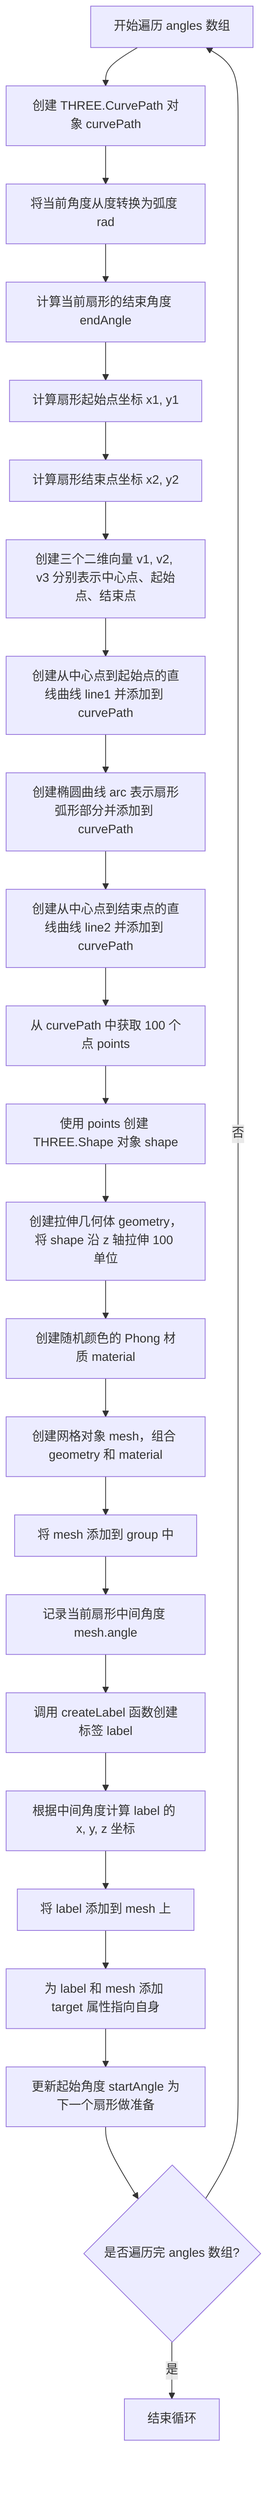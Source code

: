 graph TD
    A[开始遍历 angles 数组] --> B[创建 THREE.CurvePath 对象 curvePath]
    B --> C[将当前角度从度转换为弧度 rad]
    C --> D[计算当前扇形的结束角度 endAngle]
    D --> E[计算扇形起始点坐标 x1, y1]
    E --> F[计算扇形结束点坐标 x2, y2]
    F --> G[创建三个二维向量 v1, v2, v3 分别表示中心点、起始点、结束点]
    G --> H[创建从中心点到起始点的直线曲线 line1 并添加到 curvePath]
    H --> I[创建椭圆曲线 arc 表示扇形弧形部分并添加到 curvePath]
    I --> J[创建从中心点到结束点的直线曲线 line2 并添加到 curvePath]
    J --> K[从 curvePath 中获取 100 个点 points]
    K --> L[使用 points 创建 THREE.Shape 对象 shape]
    L --> M[创建拉伸几何体 geometry，将 shape 沿 z 轴拉伸 100 单位]
    M --> N[创建随机颜色的 Phong 材质 material]
    N --> O[创建网格对象 mesh，组合 geometry 和 material]
    O --> P[将 mesh 添加到 group 中]
    P --> Q[记录当前扇形中间角度 mesh.angle]
    Q --> R[调用 createLabel 函数创建标签 label]
    R --> S[根据中间角度计算 label 的 x, y, z 坐标]
    S --> T[将 label 添加到 mesh 上]
    T --> U[为 label 和 mesh 添加 target 属性指向自身]
    U --> V[更新起始角度 startAngle 为下一个扇形做准备]
    V --> W{是否遍历完 angles 数组?}
    W -- 否 --> A
    W -- 是 --> X[结束循环]